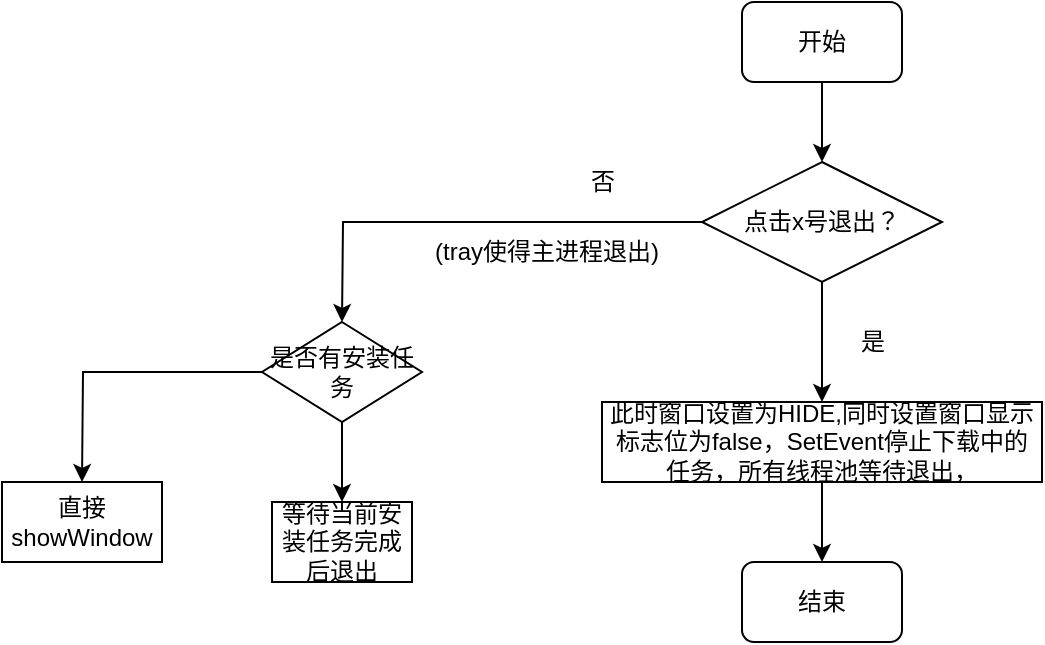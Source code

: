 <mxfile version="21.6.5" type="github">
  <diagram name="第 1 页" id="ncQlgQyrDYqHD5AQEKXS">
    <mxGraphModel dx="1379" dy="788" grid="1" gridSize="10" guides="1" tooltips="1" connect="1" arrows="1" fold="1" page="1" pageScale="1" pageWidth="827" pageHeight="1169" math="0" shadow="0">
      <root>
        <mxCell id="0" />
        <mxCell id="1" parent="0" />
        <mxCell id="KDDcq_pMTNni44j4f5ql-2" style="edgeStyle=orthogonalEdgeStyle;rounded=0;orthogonalLoop=1;jettySize=auto;html=1;exitX=0.5;exitY=1;exitDx=0;exitDy=0;" edge="1" parent="1" source="KDDcq_pMTNni44j4f5ql-3">
          <mxGeometry relative="1" as="geometry">
            <mxPoint x="440" y="120" as="targetPoint" />
          </mxGeometry>
        </mxCell>
        <mxCell id="KDDcq_pMTNni44j4f5ql-3" value="开始" style="rounded=1;whiteSpace=wrap;html=1;" vertex="1" parent="1">
          <mxGeometry x="400" y="40" width="80" height="40" as="geometry" />
        </mxCell>
        <mxCell id="KDDcq_pMTNni44j4f5ql-4" style="edgeStyle=orthogonalEdgeStyle;rounded=0;orthogonalLoop=1;jettySize=auto;html=1;exitX=0.5;exitY=1;exitDx=0;exitDy=0;" edge="1" parent="1" source="KDDcq_pMTNni44j4f5ql-6">
          <mxGeometry relative="1" as="geometry">
            <mxPoint x="440" y="240" as="targetPoint" />
          </mxGeometry>
        </mxCell>
        <mxCell id="KDDcq_pMTNni44j4f5ql-5" style="edgeStyle=orthogonalEdgeStyle;rounded=0;orthogonalLoop=1;jettySize=auto;html=1;exitX=0;exitY=0.5;exitDx=0;exitDy=0;" edge="1" parent="1" source="KDDcq_pMTNni44j4f5ql-6">
          <mxGeometry relative="1" as="geometry">
            <mxPoint x="200" y="200" as="targetPoint" />
          </mxGeometry>
        </mxCell>
        <mxCell id="KDDcq_pMTNni44j4f5ql-6" value="点击x号退出？" style="rhombus;whiteSpace=wrap;html=1;" vertex="1" parent="1">
          <mxGeometry x="380" y="120" width="120" height="60" as="geometry" />
        </mxCell>
        <mxCell id="KDDcq_pMTNni44j4f5ql-7" style="edgeStyle=orthogonalEdgeStyle;rounded=0;orthogonalLoop=1;jettySize=auto;html=1;exitX=0.5;exitY=1;exitDx=0;exitDy=0;" edge="1" parent="1" source="KDDcq_pMTNni44j4f5ql-8">
          <mxGeometry relative="1" as="geometry">
            <mxPoint x="440" y="320" as="targetPoint" />
          </mxGeometry>
        </mxCell>
        <mxCell id="KDDcq_pMTNni44j4f5ql-8" value="此时窗口设置为HIDE,同时设置窗口显示标志位为false，SetEvent停止下载中的任务，所有线程池等待退出，" style="whiteSpace=wrap;html=1;" vertex="1" parent="1">
          <mxGeometry x="330" y="240" width="220" height="40" as="geometry" />
        </mxCell>
        <mxCell id="KDDcq_pMTNni44j4f5ql-9" value="结束" style="rounded=1;whiteSpace=wrap;html=1;" vertex="1" parent="1">
          <mxGeometry x="400" y="320" width="80" height="40" as="geometry" />
        </mxCell>
        <mxCell id="KDDcq_pMTNni44j4f5ql-10" value="是" style="text;html=1;align=center;verticalAlign=middle;resizable=0;points=[];autosize=1;strokeColor=none;fillColor=none;" vertex="1" parent="1">
          <mxGeometry x="450" y="200" width="30" height="20" as="geometry" />
        </mxCell>
        <mxCell id="KDDcq_pMTNni44j4f5ql-11" value="否" style="text;html=1;align=center;verticalAlign=middle;resizable=0;points=[];autosize=1;strokeColor=none;fillColor=none;" vertex="1" parent="1">
          <mxGeometry x="315" y="120" width="30" height="20" as="geometry" />
        </mxCell>
        <mxCell id="KDDcq_pMTNni44j4f5ql-12" style="edgeStyle=orthogonalEdgeStyle;rounded=0;orthogonalLoop=1;jettySize=auto;html=1;exitX=0.5;exitY=1;exitDx=0;exitDy=0;" edge="1" parent="1" source="KDDcq_pMTNni44j4f5ql-13">
          <mxGeometry relative="1" as="geometry">
            <mxPoint x="200" y="290" as="targetPoint" />
          </mxGeometry>
        </mxCell>
        <mxCell id="KDDcq_pMTNni44j4f5ql-16" style="edgeStyle=orthogonalEdgeStyle;rounded=0;orthogonalLoop=1;jettySize=auto;html=1;exitX=0;exitY=0.5;exitDx=0;exitDy=0;" edge="1" parent="1" source="KDDcq_pMTNni44j4f5ql-13">
          <mxGeometry relative="1" as="geometry">
            <mxPoint x="70" y="280" as="targetPoint" />
          </mxGeometry>
        </mxCell>
        <mxCell id="KDDcq_pMTNni44j4f5ql-13" value="是否有安装任务" style="rhombus;whiteSpace=wrap;html=1;" vertex="1" parent="1">
          <mxGeometry x="160" y="200" width="80" height="50" as="geometry" />
        </mxCell>
        <mxCell id="KDDcq_pMTNni44j4f5ql-14" value="等待当前安装任务完成后退出" style="rounded=0;whiteSpace=wrap;html=1;" vertex="1" parent="1">
          <mxGeometry x="165" y="290" width="70" height="40" as="geometry" />
        </mxCell>
        <mxCell id="KDDcq_pMTNni44j4f5ql-15" value="(tray使得主进程退出)" style="text;html=1;strokeColor=none;fillColor=none;align=center;verticalAlign=middle;whiteSpace=wrap;rounded=0;" vertex="1" parent="1">
          <mxGeometry x="240" y="150" width="125" height="30" as="geometry" />
        </mxCell>
        <mxCell id="KDDcq_pMTNni44j4f5ql-18" value="直接showWindow" style="rounded=0;whiteSpace=wrap;html=1;" vertex="1" parent="1">
          <mxGeometry x="30" y="280" width="80" height="40" as="geometry" />
        </mxCell>
      </root>
    </mxGraphModel>
  </diagram>
</mxfile>
